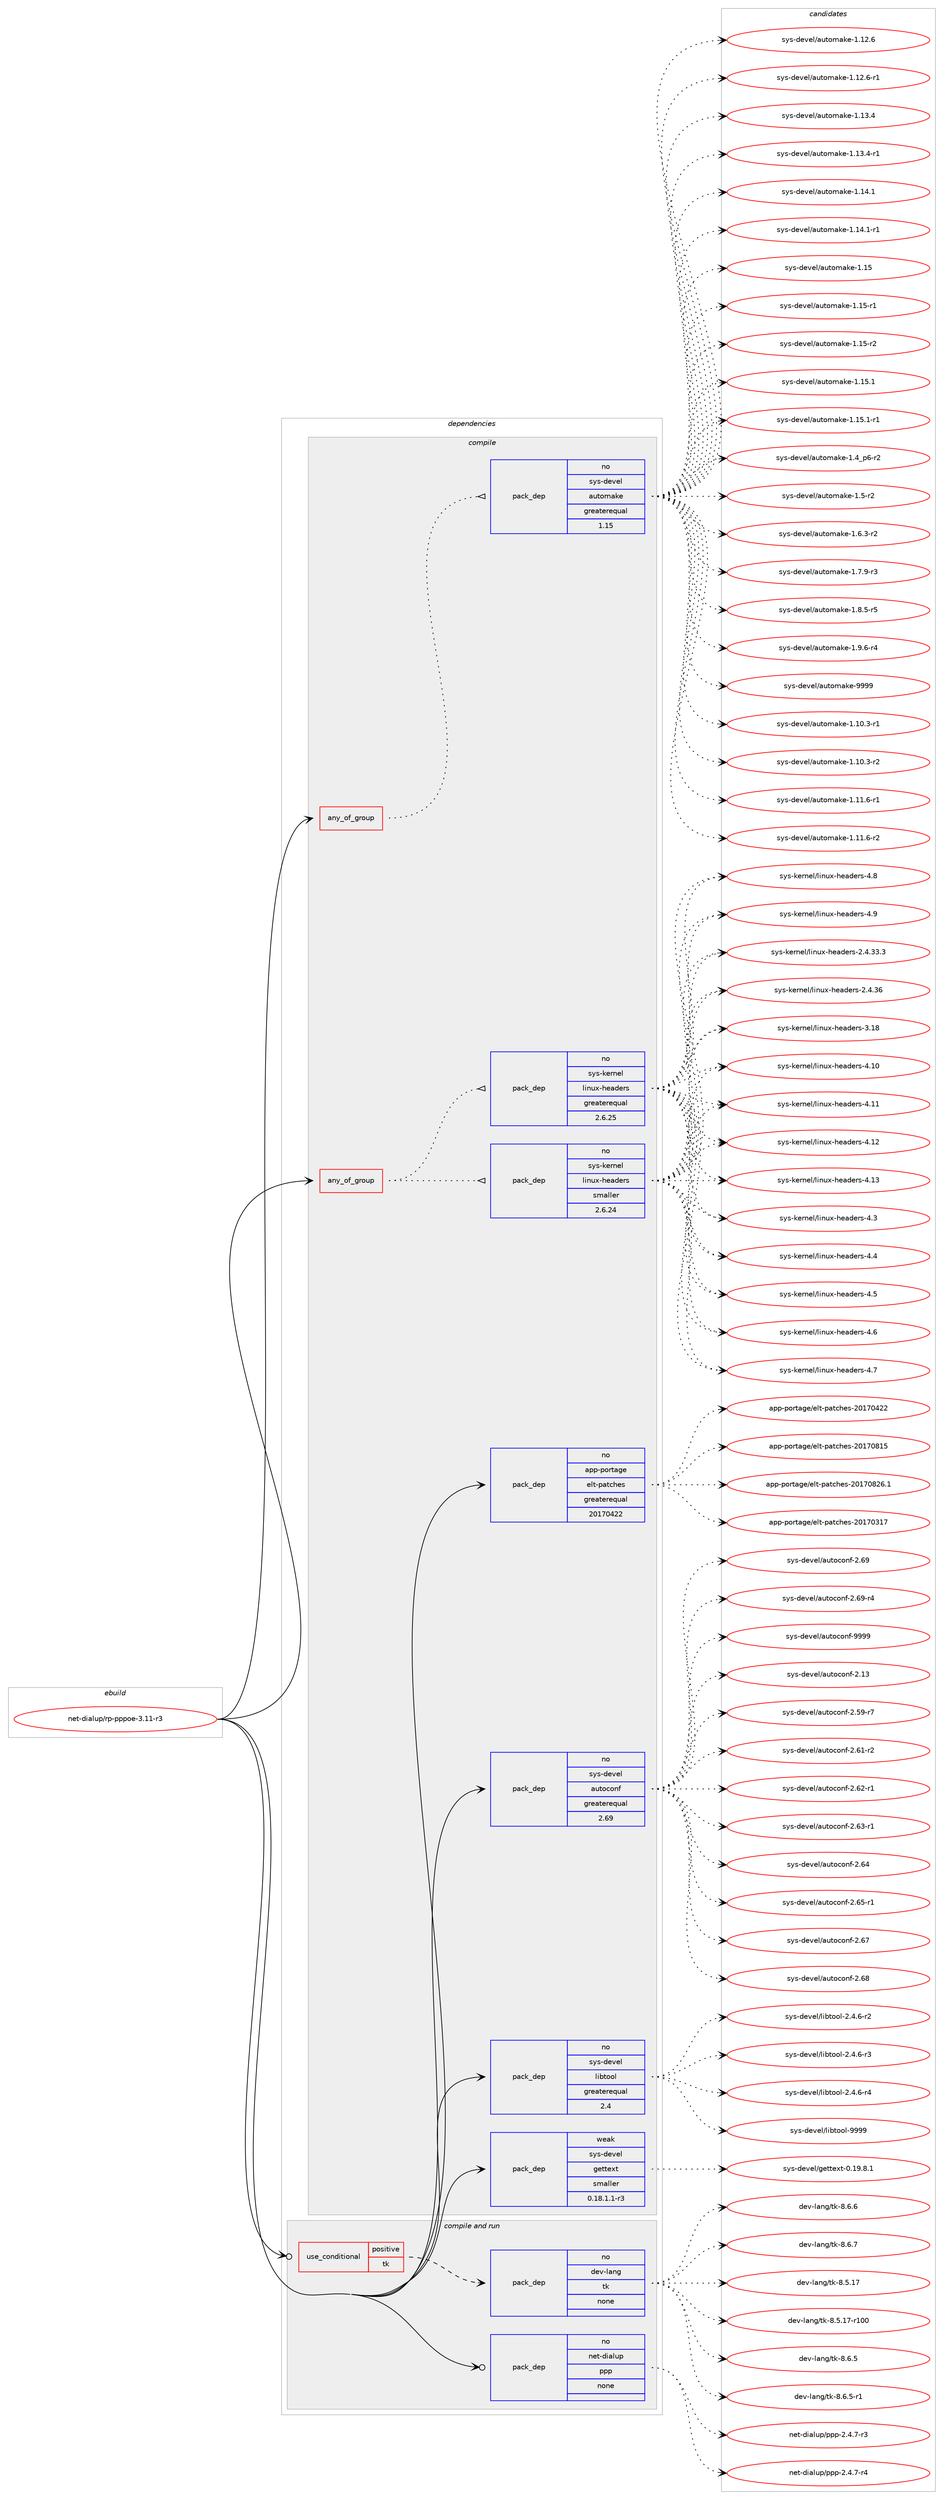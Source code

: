 digraph prolog {

# *************
# Graph options
# *************

newrank=true;
concentrate=true;
compound=true;
graph [rankdir=LR,fontname=Helvetica,fontsize=10,ranksep=1.5];#, ranksep=2.5, nodesep=0.2];
edge  [arrowhead=vee];
node  [fontname=Helvetica,fontsize=10];

# **********
# The ebuild
# **********

subgraph cluster_leftcol {
color=gray;
rank=same;
label=<<i>ebuild</i>>;
id [label="net-dialup/rp-pppoe-3.11-r3", color=red, width=4, href="../net-dialup/rp-pppoe-3.11-r3.svg"];
}

# ****************
# The dependencies
# ****************

subgraph cluster_midcol {
color=gray;
label=<<i>dependencies</i>>;
subgraph cluster_compile {
fillcolor="#eeeeee";
style=filled;
label=<<i>compile</i>>;
subgraph any6520 {
dependency406925 [label=<<TABLE BORDER="0" CELLBORDER="1" CELLSPACING="0" CELLPADDING="4"><TR><TD CELLPADDING="10">any_of_group</TD></TR></TABLE>>, shape=none, color=red];subgraph pack299624 {
dependency406926 [label=<<TABLE BORDER="0" CELLBORDER="1" CELLSPACING="0" CELLPADDING="4" WIDTH="220"><TR><TD ROWSPAN="6" CELLPADDING="30">pack_dep</TD></TR><TR><TD WIDTH="110">no</TD></TR><TR><TD>sys-devel</TD></TR><TR><TD>automake</TD></TR><TR><TD>greaterequal</TD></TR><TR><TD>1.15</TD></TR></TABLE>>, shape=none, color=blue];
}
dependency406925:e -> dependency406926:w [weight=20,style="dotted",arrowhead="oinv"];
}
id:e -> dependency406925:w [weight=20,style="solid",arrowhead="vee"];
subgraph any6521 {
dependency406927 [label=<<TABLE BORDER="0" CELLBORDER="1" CELLSPACING="0" CELLPADDING="4"><TR><TD CELLPADDING="10">any_of_group</TD></TR></TABLE>>, shape=none, color=red];subgraph pack299625 {
dependency406928 [label=<<TABLE BORDER="0" CELLBORDER="1" CELLSPACING="0" CELLPADDING="4" WIDTH="220"><TR><TD ROWSPAN="6" CELLPADDING="30">pack_dep</TD></TR><TR><TD WIDTH="110">no</TD></TR><TR><TD>sys-kernel</TD></TR><TR><TD>linux-headers</TD></TR><TR><TD>smaller</TD></TR><TR><TD>2.6.24</TD></TR></TABLE>>, shape=none, color=blue];
}
dependency406927:e -> dependency406928:w [weight=20,style="dotted",arrowhead="oinv"];
subgraph pack299626 {
dependency406929 [label=<<TABLE BORDER="0" CELLBORDER="1" CELLSPACING="0" CELLPADDING="4" WIDTH="220"><TR><TD ROWSPAN="6" CELLPADDING="30">pack_dep</TD></TR><TR><TD WIDTH="110">no</TD></TR><TR><TD>sys-kernel</TD></TR><TR><TD>linux-headers</TD></TR><TR><TD>greaterequal</TD></TR><TR><TD>2.6.25</TD></TR></TABLE>>, shape=none, color=blue];
}
dependency406927:e -> dependency406929:w [weight=20,style="dotted",arrowhead="oinv"];
}
id:e -> dependency406927:w [weight=20,style="solid",arrowhead="vee"];
subgraph pack299627 {
dependency406930 [label=<<TABLE BORDER="0" CELLBORDER="1" CELLSPACING="0" CELLPADDING="4" WIDTH="220"><TR><TD ROWSPAN="6" CELLPADDING="30">pack_dep</TD></TR><TR><TD WIDTH="110">no</TD></TR><TR><TD>app-portage</TD></TR><TR><TD>elt-patches</TD></TR><TR><TD>greaterequal</TD></TR><TR><TD>20170422</TD></TR></TABLE>>, shape=none, color=blue];
}
id:e -> dependency406930:w [weight=20,style="solid",arrowhead="vee"];
subgraph pack299628 {
dependency406931 [label=<<TABLE BORDER="0" CELLBORDER="1" CELLSPACING="0" CELLPADDING="4" WIDTH="220"><TR><TD ROWSPAN="6" CELLPADDING="30">pack_dep</TD></TR><TR><TD WIDTH="110">no</TD></TR><TR><TD>sys-devel</TD></TR><TR><TD>autoconf</TD></TR><TR><TD>greaterequal</TD></TR><TR><TD>2.69</TD></TR></TABLE>>, shape=none, color=blue];
}
id:e -> dependency406931:w [weight=20,style="solid",arrowhead="vee"];
subgraph pack299629 {
dependency406932 [label=<<TABLE BORDER="0" CELLBORDER="1" CELLSPACING="0" CELLPADDING="4" WIDTH="220"><TR><TD ROWSPAN="6" CELLPADDING="30">pack_dep</TD></TR><TR><TD WIDTH="110">no</TD></TR><TR><TD>sys-devel</TD></TR><TR><TD>libtool</TD></TR><TR><TD>greaterequal</TD></TR><TR><TD>2.4</TD></TR></TABLE>>, shape=none, color=blue];
}
id:e -> dependency406932:w [weight=20,style="solid",arrowhead="vee"];
subgraph pack299630 {
dependency406933 [label=<<TABLE BORDER="0" CELLBORDER="1" CELLSPACING="0" CELLPADDING="4" WIDTH="220"><TR><TD ROWSPAN="6" CELLPADDING="30">pack_dep</TD></TR><TR><TD WIDTH="110">weak</TD></TR><TR><TD>sys-devel</TD></TR><TR><TD>gettext</TD></TR><TR><TD>smaller</TD></TR><TR><TD>0.18.1.1-r3</TD></TR></TABLE>>, shape=none, color=blue];
}
id:e -> dependency406933:w [weight=20,style="solid",arrowhead="vee"];
}
subgraph cluster_compileandrun {
fillcolor="#eeeeee";
style=filled;
label=<<i>compile and run</i>>;
subgraph cond100595 {
dependency406934 [label=<<TABLE BORDER="0" CELLBORDER="1" CELLSPACING="0" CELLPADDING="4"><TR><TD ROWSPAN="3" CELLPADDING="10">use_conditional</TD></TR><TR><TD>positive</TD></TR><TR><TD>tk</TD></TR></TABLE>>, shape=none, color=red];
subgraph pack299631 {
dependency406935 [label=<<TABLE BORDER="0" CELLBORDER="1" CELLSPACING="0" CELLPADDING="4" WIDTH="220"><TR><TD ROWSPAN="6" CELLPADDING="30">pack_dep</TD></TR><TR><TD WIDTH="110">no</TD></TR><TR><TD>dev-lang</TD></TR><TR><TD>tk</TD></TR><TR><TD>none</TD></TR><TR><TD></TD></TR></TABLE>>, shape=none, color=blue];
}
dependency406934:e -> dependency406935:w [weight=20,style="dashed",arrowhead="vee"];
}
id:e -> dependency406934:w [weight=20,style="solid",arrowhead="odotvee"];
subgraph pack299632 {
dependency406936 [label=<<TABLE BORDER="0" CELLBORDER="1" CELLSPACING="0" CELLPADDING="4" WIDTH="220"><TR><TD ROWSPAN="6" CELLPADDING="30">pack_dep</TD></TR><TR><TD WIDTH="110">no</TD></TR><TR><TD>net-dialup</TD></TR><TR><TD>ppp</TD></TR><TR><TD>none</TD></TR><TR><TD></TD></TR></TABLE>>, shape=none, color=blue];
}
id:e -> dependency406936:w [weight=20,style="solid",arrowhead="odotvee"];
}
subgraph cluster_run {
fillcolor="#eeeeee";
style=filled;
label=<<i>run</i>>;
}
}

# **************
# The candidates
# **************

subgraph cluster_choices {
rank=same;
color=gray;
label=<<i>candidates</i>>;

subgraph choice299624 {
color=black;
nodesep=1;
choice11512111545100101118101108479711711611110997107101454946494846514511449 [label="sys-devel/automake-1.10.3-r1", color=red, width=4,href="../sys-devel/automake-1.10.3-r1.svg"];
choice11512111545100101118101108479711711611110997107101454946494846514511450 [label="sys-devel/automake-1.10.3-r2", color=red, width=4,href="../sys-devel/automake-1.10.3-r2.svg"];
choice11512111545100101118101108479711711611110997107101454946494946544511449 [label="sys-devel/automake-1.11.6-r1", color=red, width=4,href="../sys-devel/automake-1.11.6-r1.svg"];
choice11512111545100101118101108479711711611110997107101454946494946544511450 [label="sys-devel/automake-1.11.6-r2", color=red, width=4,href="../sys-devel/automake-1.11.6-r2.svg"];
choice1151211154510010111810110847971171161111099710710145494649504654 [label="sys-devel/automake-1.12.6", color=red, width=4,href="../sys-devel/automake-1.12.6.svg"];
choice11512111545100101118101108479711711611110997107101454946495046544511449 [label="sys-devel/automake-1.12.6-r1", color=red, width=4,href="../sys-devel/automake-1.12.6-r1.svg"];
choice1151211154510010111810110847971171161111099710710145494649514652 [label="sys-devel/automake-1.13.4", color=red, width=4,href="../sys-devel/automake-1.13.4.svg"];
choice11512111545100101118101108479711711611110997107101454946495146524511449 [label="sys-devel/automake-1.13.4-r1", color=red, width=4,href="../sys-devel/automake-1.13.4-r1.svg"];
choice1151211154510010111810110847971171161111099710710145494649524649 [label="sys-devel/automake-1.14.1", color=red, width=4,href="../sys-devel/automake-1.14.1.svg"];
choice11512111545100101118101108479711711611110997107101454946495246494511449 [label="sys-devel/automake-1.14.1-r1", color=red, width=4,href="../sys-devel/automake-1.14.1-r1.svg"];
choice115121115451001011181011084797117116111109971071014549464953 [label="sys-devel/automake-1.15", color=red, width=4,href="../sys-devel/automake-1.15.svg"];
choice1151211154510010111810110847971171161111099710710145494649534511449 [label="sys-devel/automake-1.15-r1", color=red, width=4,href="../sys-devel/automake-1.15-r1.svg"];
choice1151211154510010111810110847971171161111099710710145494649534511450 [label="sys-devel/automake-1.15-r2", color=red, width=4,href="../sys-devel/automake-1.15-r2.svg"];
choice1151211154510010111810110847971171161111099710710145494649534649 [label="sys-devel/automake-1.15.1", color=red, width=4,href="../sys-devel/automake-1.15.1.svg"];
choice11512111545100101118101108479711711611110997107101454946495346494511449 [label="sys-devel/automake-1.15.1-r1", color=red, width=4,href="../sys-devel/automake-1.15.1-r1.svg"];
choice115121115451001011181011084797117116111109971071014549465295112544511450 [label="sys-devel/automake-1.4_p6-r2", color=red, width=4,href="../sys-devel/automake-1.4_p6-r2.svg"];
choice11512111545100101118101108479711711611110997107101454946534511450 [label="sys-devel/automake-1.5-r2", color=red, width=4,href="../sys-devel/automake-1.5-r2.svg"];
choice115121115451001011181011084797117116111109971071014549465446514511450 [label="sys-devel/automake-1.6.3-r2", color=red, width=4,href="../sys-devel/automake-1.6.3-r2.svg"];
choice115121115451001011181011084797117116111109971071014549465546574511451 [label="sys-devel/automake-1.7.9-r3", color=red, width=4,href="../sys-devel/automake-1.7.9-r3.svg"];
choice115121115451001011181011084797117116111109971071014549465646534511453 [label="sys-devel/automake-1.8.5-r5", color=red, width=4,href="../sys-devel/automake-1.8.5-r5.svg"];
choice115121115451001011181011084797117116111109971071014549465746544511452 [label="sys-devel/automake-1.9.6-r4", color=red, width=4,href="../sys-devel/automake-1.9.6-r4.svg"];
choice115121115451001011181011084797117116111109971071014557575757 [label="sys-devel/automake-9999", color=red, width=4,href="../sys-devel/automake-9999.svg"];
dependency406926:e -> choice11512111545100101118101108479711711611110997107101454946494846514511449:w [style=dotted,weight="100"];
dependency406926:e -> choice11512111545100101118101108479711711611110997107101454946494846514511450:w [style=dotted,weight="100"];
dependency406926:e -> choice11512111545100101118101108479711711611110997107101454946494946544511449:w [style=dotted,weight="100"];
dependency406926:e -> choice11512111545100101118101108479711711611110997107101454946494946544511450:w [style=dotted,weight="100"];
dependency406926:e -> choice1151211154510010111810110847971171161111099710710145494649504654:w [style=dotted,weight="100"];
dependency406926:e -> choice11512111545100101118101108479711711611110997107101454946495046544511449:w [style=dotted,weight="100"];
dependency406926:e -> choice1151211154510010111810110847971171161111099710710145494649514652:w [style=dotted,weight="100"];
dependency406926:e -> choice11512111545100101118101108479711711611110997107101454946495146524511449:w [style=dotted,weight="100"];
dependency406926:e -> choice1151211154510010111810110847971171161111099710710145494649524649:w [style=dotted,weight="100"];
dependency406926:e -> choice11512111545100101118101108479711711611110997107101454946495246494511449:w [style=dotted,weight="100"];
dependency406926:e -> choice115121115451001011181011084797117116111109971071014549464953:w [style=dotted,weight="100"];
dependency406926:e -> choice1151211154510010111810110847971171161111099710710145494649534511449:w [style=dotted,weight="100"];
dependency406926:e -> choice1151211154510010111810110847971171161111099710710145494649534511450:w [style=dotted,weight="100"];
dependency406926:e -> choice1151211154510010111810110847971171161111099710710145494649534649:w [style=dotted,weight="100"];
dependency406926:e -> choice11512111545100101118101108479711711611110997107101454946495346494511449:w [style=dotted,weight="100"];
dependency406926:e -> choice115121115451001011181011084797117116111109971071014549465295112544511450:w [style=dotted,weight="100"];
dependency406926:e -> choice11512111545100101118101108479711711611110997107101454946534511450:w [style=dotted,weight="100"];
dependency406926:e -> choice115121115451001011181011084797117116111109971071014549465446514511450:w [style=dotted,weight="100"];
dependency406926:e -> choice115121115451001011181011084797117116111109971071014549465546574511451:w [style=dotted,weight="100"];
dependency406926:e -> choice115121115451001011181011084797117116111109971071014549465646534511453:w [style=dotted,weight="100"];
dependency406926:e -> choice115121115451001011181011084797117116111109971071014549465746544511452:w [style=dotted,weight="100"];
dependency406926:e -> choice115121115451001011181011084797117116111109971071014557575757:w [style=dotted,weight="100"];
}
subgraph choice299625 {
color=black;
nodesep=1;
choice11512111545107101114110101108471081051101171204510410197100101114115455046524651514651 [label="sys-kernel/linux-headers-2.4.33.3", color=red, width=4,href="../sys-kernel/linux-headers-2.4.33.3.svg"];
choice1151211154510710111411010110847108105110117120451041019710010111411545504652465154 [label="sys-kernel/linux-headers-2.4.36", color=red, width=4,href="../sys-kernel/linux-headers-2.4.36.svg"];
choice115121115451071011141101011084710810511011712045104101971001011141154551464956 [label="sys-kernel/linux-headers-3.18", color=red, width=4,href="../sys-kernel/linux-headers-3.18.svg"];
choice115121115451071011141101011084710810511011712045104101971001011141154552464948 [label="sys-kernel/linux-headers-4.10", color=red, width=4,href="../sys-kernel/linux-headers-4.10.svg"];
choice115121115451071011141101011084710810511011712045104101971001011141154552464949 [label="sys-kernel/linux-headers-4.11", color=red, width=4,href="../sys-kernel/linux-headers-4.11.svg"];
choice115121115451071011141101011084710810511011712045104101971001011141154552464950 [label="sys-kernel/linux-headers-4.12", color=red, width=4,href="../sys-kernel/linux-headers-4.12.svg"];
choice115121115451071011141101011084710810511011712045104101971001011141154552464951 [label="sys-kernel/linux-headers-4.13", color=red, width=4,href="../sys-kernel/linux-headers-4.13.svg"];
choice1151211154510710111411010110847108105110117120451041019710010111411545524651 [label="sys-kernel/linux-headers-4.3", color=red, width=4,href="../sys-kernel/linux-headers-4.3.svg"];
choice1151211154510710111411010110847108105110117120451041019710010111411545524652 [label="sys-kernel/linux-headers-4.4", color=red, width=4,href="../sys-kernel/linux-headers-4.4.svg"];
choice1151211154510710111411010110847108105110117120451041019710010111411545524653 [label="sys-kernel/linux-headers-4.5", color=red, width=4,href="../sys-kernel/linux-headers-4.5.svg"];
choice1151211154510710111411010110847108105110117120451041019710010111411545524654 [label="sys-kernel/linux-headers-4.6", color=red, width=4,href="../sys-kernel/linux-headers-4.6.svg"];
choice1151211154510710111411010110847108105110117120451041019710010111411545524655 [label="sys-kernel/linux-headers-4.7", color=red, width=4,href="../sys-kernel/linux-headers-4.7.svg"];
choice1151211154510710111411010110847108105110117120451041019710010111411545524656 [label="sys-kernel/linux-headers-4.8", color=red, width=4,href="../sys-kernel/linux-headers-4.8.svg"];
choice1151211154510710111411010110847108105110117120451041019710010111411545524657 [label="sys-kernel/linux-headers-4.9", color=red, width=4,href="../sys-kernel/linux-headers-4.9.svg"];
dependency406928:e -> choice11512111545107101114110101108471081051101171204510410197100101114115455046524651514651:w [style=dotted,weight="100"];
dependency406928:e -> choice1151211154510710111411010110847108105110117120451041019710010111411545504652465154:w [style=dotted,weight="100"];
dependency406928:e -> choice115121115451071011141101011084710810511011712045104101971001011141154551464956:w [style=dotted,weight="100"];
dependency406928:e -> choice115121115451071011141101011084710810511011712045104101971001011141154552464948:w [style=dotted,weight="100"];
dependency406928:e -> choice115121115451071011141101011084710810511011712045104101971001011141154552464949:w [style=dotted,weight="100"];
dependency406928:e -> choice115121115451071011141101011084710810511011712045104101971001011141154552464950:w [style=dotted,weight="100"];
dependency406928:e -> choice115121115451071011141101011084710810511011712045104101971001011141154552464951:w [style=dotted,weight="100"];
dependency406928:e -> choice1151211154510710111411010110847108105110117120451041019710010111411545524651:w [style=dotted,weight="100"];
dependency406928:e -> choice1151211154510710111411010110847108105110117120451041019710010111411545524652:w [style=dotted,weight="100"];
dependency406928:e -> choice1151211154510710111411010110847108105110117120451041019710010111411545524653:w [style=dotted,weight="100"];
dependency406928:e -> choice1151211154510710111411010110847108105110117120451041019710010111411545524654:w [style=dotted,weight="100"];
dependency406928:e -> choice1151211154510710111411010110847108105110117120451041019710010111411545524655:w [style=dotted,weight="100"];
dependency406928:e -> choice1151211154510710111411010110847108105110117120451041019710010111411545524656:w [style=dotted,weight="100"];
dependency406928:e -> choice1151211154510710111411010110847108105110117120451041019710010111411545524657:w [style=dotted,weight="100"];
}
subgraph choice299626 {
color=black;
nodesep=1;
choice11512111545107101114110101108471081051101171204510410197100101114115455046524651514651 [label="sys-kernel/linux-headers-2.4.33.3", color=red, width=4,href="../sys-kernel/linux-headers-2.4.33.3.svg"];
choice1151211154510710111411010110847108105110117120451041019710010111411545504652465154 [label="sys-kernel/linux-headers-2.4.36", color=red, width=4,href="../sys-kernel/linux-headers-2.4.36.svg"];
choice115121115451071011141101011084710810511011712045104101971001011141154551464956 [label="sys-kernel/linux-headers-3.18", color=red, width=4,href="../sys-kernel/linux-headers-3.18.svg"];
choice115121115451071011141101011084710810511011712045104101971001011141154552464948 [label="sys-kernel/linux-headers-4.10", color=red, width=4,href="../sys-kernel/linux-headers-4.10.svg"];
choice115121115451071011141101011084710810511011712045104101971001011141154552464949 [label="sys-kernel/linux-headers-4.11", color=red, width=4,href="../sys-kernel/linux-headers-4.11.svg"];
choice115121115451071011141101011084710810511011712045104101971001011141154552464950 [label="sys-kernel/linux-headers-4.12", color=red, width=4,href="../sys-kernel/linux-headers-4.12.svg"];
choice115121115451071011141101011084710810511011712045104101971001011141154552464951 [label="sys-kernel/linux-headers-4.13", color=red, width=4,href="../sys-kernel/linux-headers-4.13.svg"];
choice1151211154510710111411010110847108105110117120451041019710010111411545524651 [label="sys-kernel/linux-headers-4.3", color=red, width=4,href="../sys-kernel/linux-headers-4.3.svg"];
choice1151211154510710111411010110847108105110117120451041019710010111411545524652 [label="sys-kernel/linux-headers-4.4", color=red, width=4,href="../sys-kernel/linux-headers-4.4.svg"];
choice1151211154510710111411010110847108105110117120451041019710010111411545524653 [label="sys-kernel/linux-headers-4.5", color=red, width=4,href="../sys-kernel/linux-headers-4.5.svg"];
choice1151211154510710111411010110847108105110117120451041019710010111411545524654 [label="sys-kernel/linux-headers-4.6", color=red, width=4,href="../sys-kernel/linux-headers-4.6.svg"];
choice1151211154510710111411010110847108105110117120451041019710010111411545524655 [label="sys-kernel/linux-headers-4.7", color=red, width=4,href="../sys-kernel/linux-headers-4.7.svg"];
choice1151211154510710111411010110847108105110117120451041019710010111411545524656 [label="sys-kernel/linux-headers-4.8", color=red, width=4,href="../sys-kernel/linux-headers-4.8.svg"];
choice1151211154510710111411010110847108105110117120451041019710010111411545524657 [label="sys-kernel/linux-headers-4.9", color=red, width=4,href="../sys-kernel/linux-headers-4.9.svg"];
dependency406929:e -> choice11512111545107101114110101108471081051101171204510410197100101114115455046524651514651:w [style=dotted,weight="100"];
dependency406929:e -> choice1151211154510710111411010110847108105110117120451041019710010111411545504652465154:w [style=dotted,weight="100"];
dependency406929:e -> choice115121115451071011141101011084710810511011712045104101971001011141154551464956:w [style=dotted,weight="100"];
dependency406929:e -> choice115121115451071011141101011084710810511011712045104101971001011141154552464948:w [style=dotted,weight="100"];
dependency406929:e -> choice115121115451071011141101011084710810511011712045104101971001011141154552464949:w [style=dotted,weight="100"];
dependency406929:e -> choice115121115451071011141101011084710810511011712045104101971001011141154552464950:w [style=dotted,weight="100"];
dependency406929:e -> choice115121115451071011141101011084710810511011712045104101971001011141154552464951:w [style=dotted,weight="100"];
dependency406929:e -> choice1151211154510710111411010110847108105110117120451041019710010111411545524651:w [style=dotted,weight="100"];
dependency406929:e -> choice1151211154510710111411010110847108105110117120451041019710010111411545524652:w [style=dotted,weight="100"];
dependency406929:e -> choice1151211154510710111411010110847108105110117120451041019710010111411545524653:w [style=dotted,weight="100"];
dependency406929:e -> choice1151211154510710111411010110847108105110117120451041019710010111411545524654:w [style=dotted,weight="100"];
dependency406929:e -> choice1151211154510710111411010110847108105110117120451041019710010111411545524655:w [style=dotted,weight="100"];
dependency406929:e -> choice1151211154510710111411010110847108105110117120451041019710010111411545524656:w [style=dotted,weight="100"];
dependency406929:e -> choice1151211154510710111411010110847108105110117120451041019710010111411545524657:w [style=dotted,weight="100"];
}
subgraph choice299627 {
color=black;
nodesep=1;
choice97112112451121111141169710310147101108116451129711699104101115455048495548514955 [label="app-portage/elt-patches-20170317", color=red, width=4,href="../app-portage/elt-patches-20170317.svg"];
choice97112112451121111141169710310147101108116451129711699104101115455048495548525050 [label="app-portage/elt-patches-20170422", color=red, width=4,href="../app-portage/elt-patches-20170422.svg"];
choice97112112451121111141169710310147101108116451129711699104101115455048495548564953 [label="app-portage/elt-patches-20170815", color=red, width=4,href="../app-portage/elt-patches-20170815.svg"];
choice971121124511211111411697103101471011081164511297116991041011154550484955485650544649 [label="app-portage/elt-patches-20170826.1", color=red, width=4,href="../app-portage/elt-patches-20170826.1.svg"];
dependency406930:e -> choice97112112451121111141169710310147101108116451129711699104101115455048495548514955:w [style=dotted,weight="100"];
dependency406930:e -> choice97112112451121111141169710310147101108116451129711699104101115455048495548525050:w [style=dotted,weight="100"];
dependency406930:e -> choice97112112451121111141169710310147101108116451129711699104101115455048495548564953:w [style=dotted,weight="100"];
dependency406930:e -> choice971121124511211111411697103101471011081164511297116991041011154550484955485650544649:w [style=dotted,weight="100"];
}
subgraph choice299628 {
color=black;
nodesep=1;
choice115121115451001011181011084797117116111991111101024550464951 [label="sys-devel/autoconf-2.13", color=red, width=4,href="../sys-devel/autoconf-2.13.svg"];
choice1151211154510010111810110847971171161119911111010245504653574511455 [label="sys-devel/autoconf-2.59-r7", color=red, width=4,href="../sys-devel/autoconf-2.59-r7.svg"];
choice1151211154510010111810110847971171161119911111010245504654494511450 [label="sys-devel/autoconf-2.61-r2", color=red, width=4,href="../sys-devel/autoconf-2.61-r2.svg"];
choice1151211154510010111810110847971171161119911111010245504654504511449 [label="sys-devel/autoconf-2.62-r1", color=red, width=4,href="../sys-devel/autoconf-2.62-r1.svg"];
choice1151211154510010111810110847971171161119911111010245504654514511449 [label="sys-devel/autoconf-2.63-r1", color=red, width=4,href="../sys-devel/autoconf-2.63-r1.svg"];
choice115121115451001011181011084797117116111991111101024550465452 [label="sys-devel/autoconf-2.64", color=red, width=4,href="../sys-devel/autoconf-2.64.svg"];
choice1151211154510010111810110847971171161119911111010245504654534511449 [label="sys-devel/autoconf-2.65-r1", color=red, width=4,href="../sys-devel/autoconf-2.65-r1.svg"];
choice115121115451001011181011084797117116111991111101024550465455 [label="sys-devel/autoconf-2.67", color=red, width=4,href="../sys-devel/autoconf-2.67.svg"];
choice115121115451001011181011084797117116111991111101024550465456 [label="sys-devel/autoconf-2.68", color=red, width=4,href="../sys-devel/autoconf-2.68.svg"];
choice115121115451001011181011084797117116111991111101024550465457 [label="sys-devel/autoconf-2.69", color=red, width=4,href="../sys-devel/autoconf-2.69.svg"];
choice1151211154510010111810110847971171161119911111010245504654574511452 [label="sys-devel/autoconf-2.69-r4", color=red, width=4,href="../sys-devel/autoconf-2.69-r4.svg"];
choice115121115451001011181011084797117116111991111101024557575757 [label="sys-devel/autoconf-9999", color=red, width=4,href="../sys-devel/autoconf-9999.svg"];
dependency406931:e -> choice115121115451001011181011084797117116111991111101024550464951:w [style=dotted,weight="100"];
dependency406931:e -> choice1151211154510010111810110847971171161119911111010245504653574511455:w [style=dotted,weight="100"];
dependency406931:e -> choice1151211154510010111810110847971171161119911111010245504654494511450:w [style=dotted,weight="100"];
dependency406931:e -> choice1151211154510010111810110847971171161119911111010245504654504511449:w [style=dotted,weight="100"];
dependency406931:e -> choice1151211154510010111810110847971171161119911111010245504654514511449:w [style=dotted,weight="100"];
dependency406931:e -> choice115121115451001011181011084797117116111991111101024550465452:w [style=dotted,weight="100"];
dependency406931:e -> choice1151211154510010111810110847971171161119911111010245504654534511449:w [style=dotted,weight="100"];
dependency406931:e -> choice115121115451001011181011084797117116111991111101024550465455:w [style=dotted,weight="100"];
dependency406931:e -> choice115121115451001011181011084797117116111991111101024550465456:w [style=dotted,weight="100"];
dependency406931:e -> choice115121115451001011181011084797117116111991111101024550465457:w [style=dotted,weight="100"];
dependency406931:e -> choice1151211154510010111810110847971171161119911111010245504654574511452:w [style=dotted,weight="100"];
dependency406931:e -> choice115121115451001011181011084797117116111991111101024557575757:w [style=dotted,weight="100"];
}
subgraph choice299629 {
color=black;
nodesep=1;
choice1151211154510010111810110847108105981161111111084550465246544511450 [label="sys-devel/libtool-2.4.6-r2", color=red, width=4,href="../sys-devel/libtool-2.4.6-r2.svg"];
choice1151211154510010111810110847108105981161111111084550465246544511451 [label="sys-devel/libtool-2.4.6-r3", color=red, width=4,href="../sys-devel/libtool-2.4.6-r3.svg"];
choice1151211154510010111810110847108105981161111111084550465246544511452 [label="sys-devel/libtool-2.4.6-r4", color=red, width=4,href="../sys-devel/libtool-2.4.6-r4.svg"];
choice1151211154510010111810110847108105981161111111084557575757 [label="sys-devel/libtool-9999", color=red, width=4,href="../sys-devel/libtool-9999.svg"];
dependency406932:e -> choice1151211154510010111810110847108105981161111111084550465246544511450:w [style=dotted,weight="100"];
dependency406932:e -> choice1151211154510010111810110847108105981161111111084550465246544511451:w [style=dotted,weight="100"];
dependency406932:e -> choice1151211154510010111810110847108105981161111111084550465246544511452:w [style=dotted,weight="100"];
dependency406932:e -> choice1151211154510010111810110847108105981161111111084557575757:w [style=dotted,weight="100"];
}
subgraph choice299630 {
color=black;
nodesep=1;
choice1151211154510010111810110847103101116116101120116454846495746564649 [label="sys-devel/gettext-0.19.8.1", color=red, width=4,href="../sys-devel/gettext-0.19.8.1.svg"];
dependency406933:e -> choice1151211154510010111810110847103101116116101120116454846495746564649:w [style=dotted,weight="100"];
}
subgraph choice299631 {
color=black;
nodesep=1;
choice10010111845108971101034711610745564653464955 [label="dev-lang/tk-8.5.17", color=red, width=4,href="../dev-lang/tk-8.5.17.svg"];
choice1001011184510897110103471161074556465346495545114494848 [label="dev-lang/tk-8.5.17-r100", color=red, width=4,href="../dev-lang/tk-8.5.17-r100.svg"];
choice100101118451089711010347116107455646544653 [label="dev-lang/tk-8.6.5", color=red, width=4,href="../dev-lang/tk-8.6.5.svg"];
choice1001011184510897110103471161074556465446534511449 [label="dev-lang/tk-8.6.5-r1", color=red, width=4,href="../dev-lang/tk-8.6.5-r1.svg"];
choice100101118451089711010347116107455646544654 [label="dev-lang/tk-8.6.6", color=red, width=4,href="../dev-lang/tk-8.6.6.svg"];
choice100101118451089711010347116107455646544655 [label="dev-lang/tk-8.6.7", color=red, width=4,href="../dev-lang/tk-8.6.7.svg"];
dependency406935:e -> choice10010111845108971101034711610745564653464955:w [style=dotted,weight="100"];
dependency406935:e -> choice1001011184510897110103471161074556465346495545114494848:w [style=dotted,weight="100"];
dependency406935:e -> choice100101118451089711010347116107455646544653:w [style=dotted,weight="100"];
dependency406935:e -> choice1001011184510897110103471161074556465446534511449:w [style=dotted,weight="100"];
dependency406935:e -> choice100101118451089711010347116107455646544654:w [style=dotted,weight="100"];
dependency406935:e -> choice100101118451089711010347116107455646544655:w [style=dotted,weight="100"];
}
subgraph choice299632 {
color=black;
nodesep=1;
choice1101011164510010597108117112471121121124550465246554511451 [label="net-dialup/ppp-2.4.7-r3", color=red, width=4,href="../net-dialup/ppp-2.4.7-r3.svg"];
choice1101011164510010597108117112471121121124550465246554511452 [label="net-dialup/ppp-2.4.7-r4", color=red, width=4,href="../net-dialup/ppp-2.4.7-r4.svg"];
dependency406936:e -> choice1101011164510010597108117112471121121124550465246554511451:w [style=dotted,weight="100"];
dependency406936:e -> choice1101011164510010597108117112471121121124550465246554511452:w [style=dotted,weight="100"];
}
}

}
